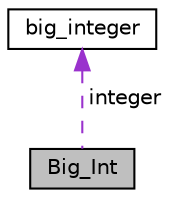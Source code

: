 digraph "Big_Int"
{
  edge [fontname="Helvetica",fontsize="10",labelfontname="Helvetica",labelfontsize="10"];
  node [fontname="Helvetica",fontsize="10",shape=record];
  Node1 [label="Big_Int",height=0.2,width=0.4,color="black", fillcolor="grey75", style="filled" fontcolor="black"];
  Node2 -> Node1 [dir="back",color="darkorchid3",fontsize="10",style="dashed",label=" integer" ,fontname="Helvetica"];
  Node2 [label="big_integer",height=0.2,width=0.4,color="black", fillcolor="white", style="filled",URL="$structbig__integer.html"];
}
